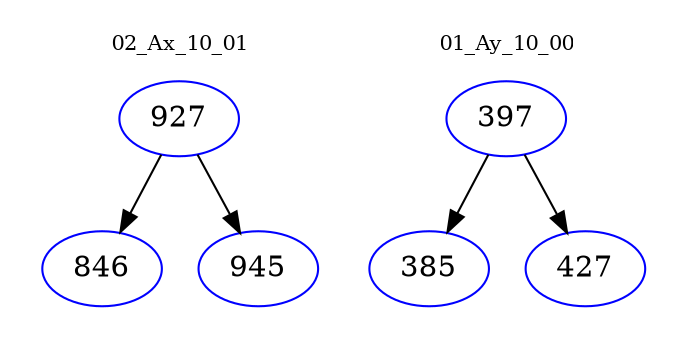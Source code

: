 digraph{
subgraph cluster_0 {
color = white
label = "02_Ax_10_01";
fontsize=10;
T0_927 [label="927", color="blue"]
T0_927 -> T0_846 [color="black"]
T0_846 [label="846", color="blue"]
T0_927 -> T0_945 [color="black"]
T0_945 [label="945", color="blue"]
}
subgraph cluster_1 {
color = white
label = "01_Ay_10_00";
fontsize=10;
T1_397 [label="397", color="blue"]
T1_397 -> T1_385 [color="black"]
T1_385 [label="385", color="blue"]
T1_397 -> T1_427 [color="black"]
T1_427 [label="427", color="blue"]
}
}
